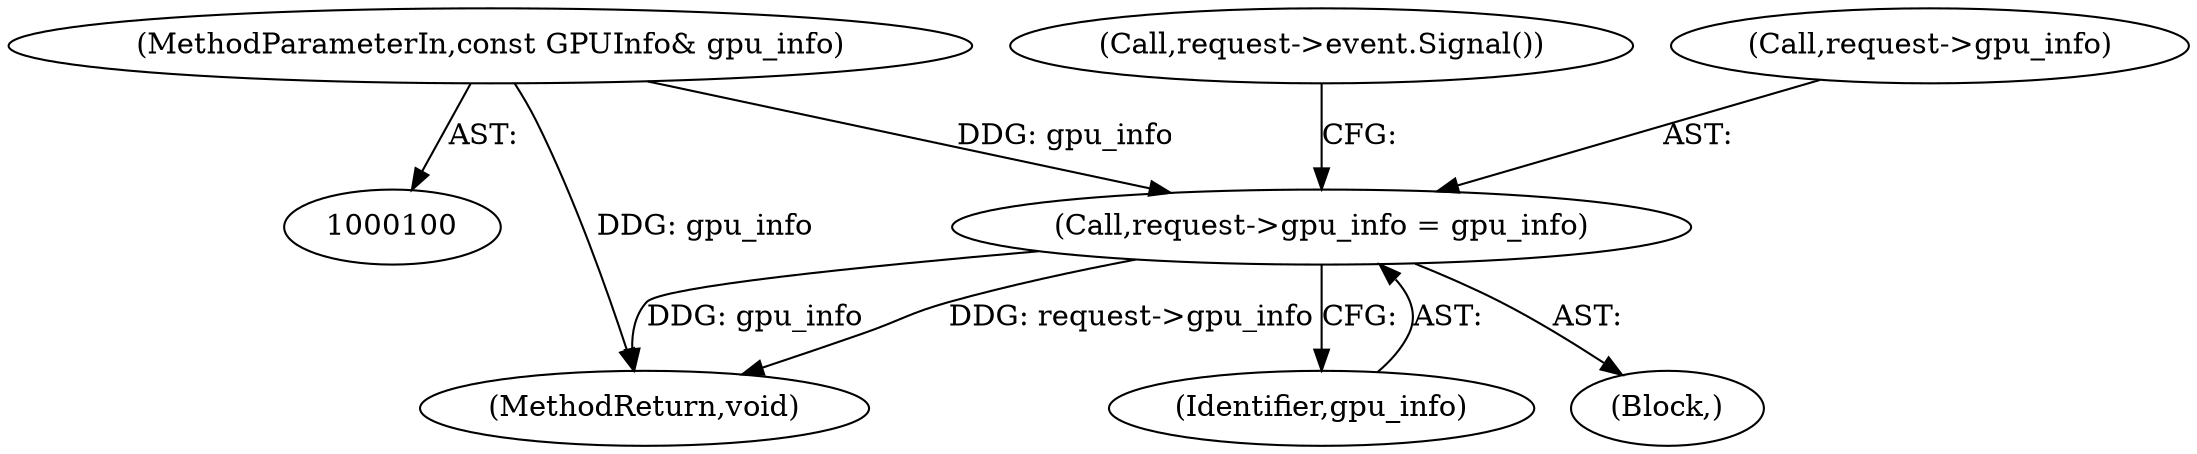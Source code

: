 digraph "0_Chrome_cd0bd79d6ebdb72183e6f0833673464cc10b3600_2@pointer" {
"1000110" [label="(Call,request->gpu_info = gpu_info)"];
"1000103" [label="(MethodParameterIn,const GPUInfo& gpu_info)"];
"1000110" [label="(Call,request->gpu_info = gpu_info)"];
"1000115" [label="(Call,request->event.Signal())"];
"1000104" [label="(Block,)"];
"1000111" [label="(Call,request->gpu_info)"];
"1000103" [label="(MethodParameterIn,const GPUInfo& gpu_info)"];
"1000116" [label="(MethodReturn,void)"];
"1000114" [label="(Identifier,gpu_info)"];
"1000110" -> "1000104"  [label="AST: "];
"1000110" -> "1000114"  [label="CFG: "];
"1000111" -> "1000110"  [label="AST: "];
"1000114" -> "1000110"  [label="AST: "];
"1000115" -> "1000110"  [label="CFG: "];
"1000110" -> "1000116"  [label="DDG: gpu_info"];
"1000110" -> "1000116"  [label="DDG: request->gpu_info"];
"1000103" -> "1000110"  [label="DDG: gpu_info"];
"1000103" -> "1000100"  [label="AST: "];
"1000103" -> "1000116"  [label="DDG: gpu_info"];
}
